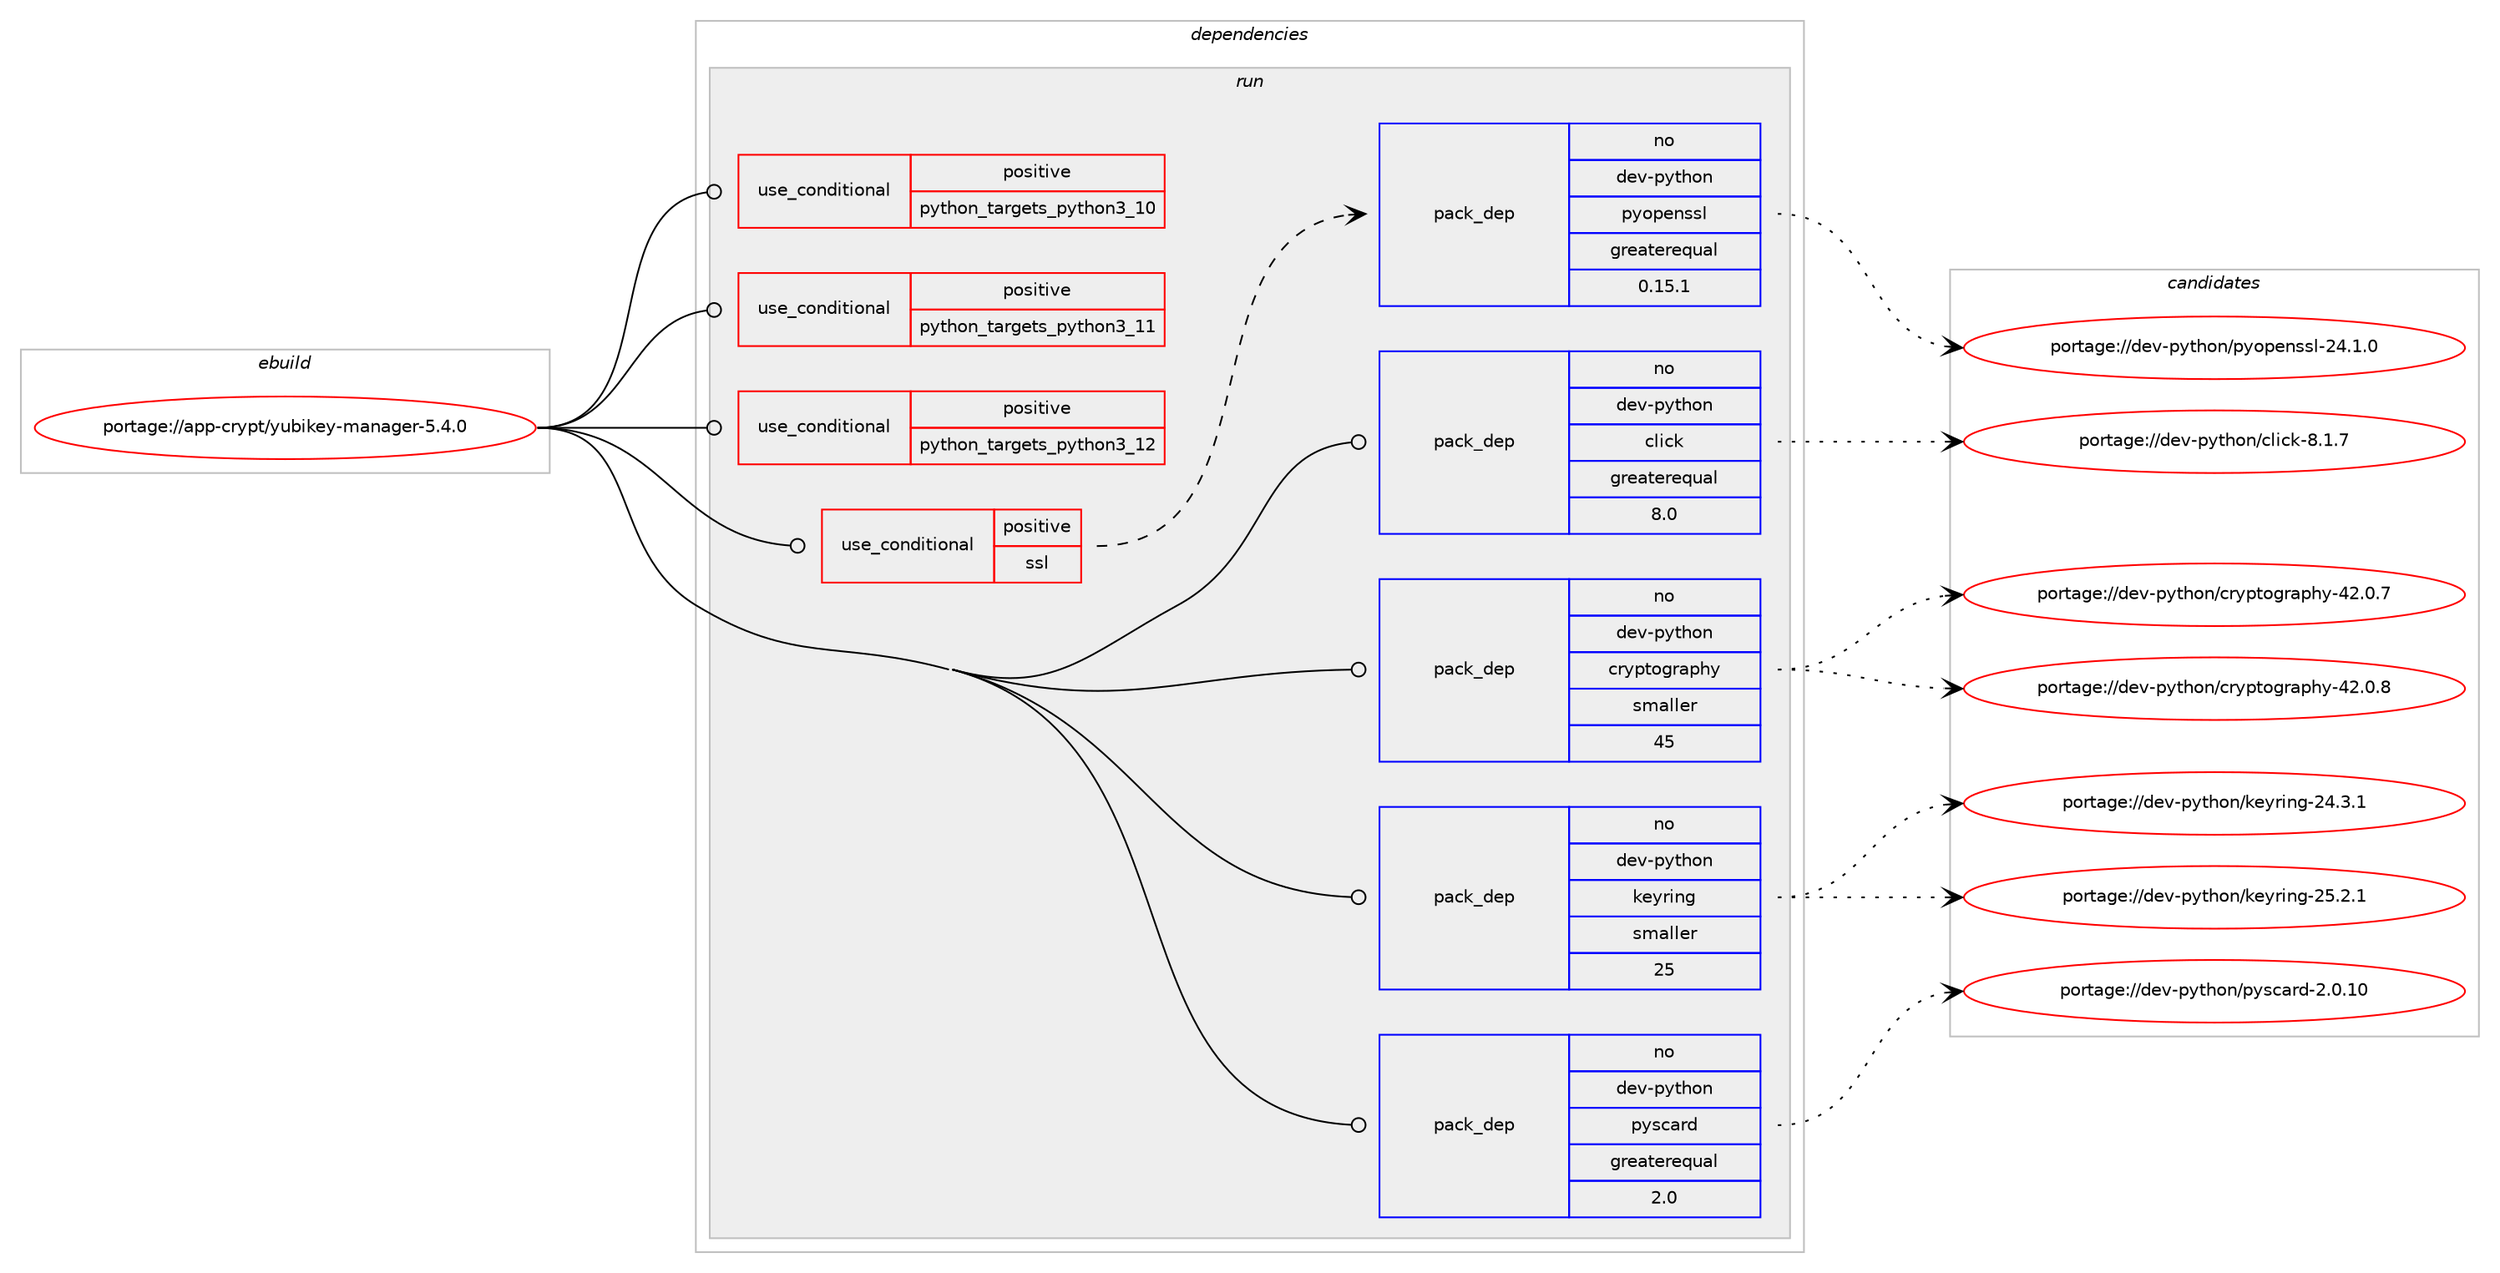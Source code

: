 digraph prolog {

# *************
# Graph options
# *************

newrank=true;
concentrate=true;
compound=true;
graph [rankdir=LR,fontname=Helvetica,fontsize=10,ranksep=1.5];#, ranksep=2.5, nodesep=0.2];
edge  [arrowhead=vee];
node  [fontname=Helvetica,fontsize=10];

# **********
# The ebuild
# **********

subgraph cluster_leftcol {
color=gray;
rank=same;
label=<<i>ebuild</i>>;
id [label="portage://app-crypt/yubikey-manager-5.4.0", color=red, width=4, href="../app-crypt/yubikey-manager-5.4.0.svg"];
}

# ****************
# The dependencies
# ****************

subgraph cluster_midcol {
color=gray;
label=<<i>dependencies</i>>;
subgraph cluster_compile {
fillcolor="#eeeeee";
style=filled;
label=<<i>compile</i>>;
}
subgraph cluster_compileandrun {
fillcolor="#eeeeee";
style=filled;
label=<<i>compile and run</i>>;
}
subgraph cluster_run {
fillcolor="#eeeeee";
style=filled;
label=<<i>run</i>>;
subgraph cond3717 {
dependency6033 [label=<<TABLE BORDER="0" CELLBORDER="1" CELLSPACING="0" CELLPADDING="4"><TR><TD ROWSPAN="3" CELLPADDING="10">use_conditional</TD></TR><TR><TD>positive</TD></TR><TR><TD>python_targets_python3_10</TD></TR></TABLE>>, shape=none, color=red];
# *** BEGIN UNKNOWN DEPENDENCY TYPE (TODO) ***
# dependency6033 -> package_dependency(portage://app-crypt/yubikey-manager-5.4.0,run,no,dev-lang,python,none,[,,],[slot(3.10)],[])
# *** END UNKNOWN DEPENDENCY TYPE (TODO) ***

}
id:e -> dependency6033:w [weight=20,style="solid",arrowhead="odot"];
subgraph cond3718 {
dependency6034 [label=<<TABLE BORDER="0" CELLBORDER="1" CELLSPACING="0" CELLPADDING="4"><TR><TD ROWSPAN="3" CELLPADDING="10">use_conditional</TD></TR><TR><TD>positive</TD></TR><TR><TD>python_targets_python3_11</TD></TR></TABLE>>, shape=none, color=red];
# *** BEGIN UNKNOWN DEPENDENCY TYPE (TODO) ***
# dependency6034 -> package_dependency(portage://app-crypt/yubikey-manager-5.4.0,run,no,dev-lang,python,none,[,,],[slot(3.11)],[])
# *** END UNKNOWN DEPENDENCY TYPE (TODO) ***

}
id:e -> dependency6034:w [weight=20,style="solid",arrowhead="odot"];
subgraph cond3719 {
dependency6035 [label=<<TABLE BORDER="0" CELLBORDER="1" CELLSPACING="0" CELLPADDING="4"><TR><TD ROWSPAN="3" CELLPADDING="10">use_conditional</TD></TR><TR><TD>positive</TD></TR><TR><TD>python_targets_python3_12</TD></TR></TABLE>>, shape=none, color=red];
# *** BEGIN UNKNOWN DEPENDENCY TYPE (TODO) ***
# dependency6035 -> package_dependency(portage://app-crypt/yubikey-manager-5.4.0,run,no,dev-lang,python,none,[,,],[slot(3.12)],[])
# *** END UNKNOWN DEPENDENCY TYPE (TODO) ***

}
id:e -> dependency6035:w [weight=20,style="solid",arrowhead="odot"];
subgraph cond3720 {
dependency6036 [label=<<TABLE BORDER="0" CELLBORDER="1" CELLSPACING="0" CELLPADDING="4"><TR><TD ROWSPAN="3" CELLPADDING="10">use_conditional</TD></TR><TR><TD>positive</TD></TR><TR><TD>ssl</TD></TR></TABLE>>, shape=none, color=red];
subgraph pack2227 {
dependency6037 [label=<<TABLE BORDER="0" CELLBORDER="1" CELLSPACING="0" CELLPADDING="4" WIDTH="220"><TR><TD ROWSPAN="6" CELLPADDING="30">pack_dep</TD></TR><TR><TD WIDTH="110">no</TD></TR><TR><TD>dev-python</TD></TR><TR><TD>pyopenssl</TD></TR><TR><TD>greaterequal</TD></TR><TR><TD>0.15.1</TD></TR></TABLE>>, shape=none, color=blue];
}
dependency6036:e -> dependency6037:w [weight=20,style="dashed",arrowhead="vee"];
}
id:e -> dependency6036:w [weight=20,style="solid",arrowhead="odot"];
# *** BEGIN UNKNOWN DEPENDENCY TYPE (TODO) ***
# id -> package_dependency(portage://app-crypt/yubikey-manager-5.4.0,run,no,app-crypt,ccid,none,[,,],[],[])
# *** END UNKNOWN DEPENDENCY TYPE (TODO) ***

subgraph pack2228 {
dependency6038 [label=<<TABLE BORDER="0" CELLBORDER="1" CELLSPACING="0" CELLPADDING="4" WIDTH="220"><TR><TD ROWSPAN="6" CELLPADDING="30">pack_dep</TD></TR><TR><TD WIDTH="110">no</TD></TR><TR><TD>dev-python</TD></TR><TR><TD>click</TD></TR><TR><TD>greaterequal</TD></TR><TR><TD>8.0</TD></TR></TABLE>>, shape=none, color=blue];
}
id:e -> dependency6038:w [weight=20,style="solid",arrowhead="odot"];
subgraph pack2229 {
dependency6039 [label=<<TABLE BORDER="0" CELLBORDER="1" CELLSPACING="0" CELLPADDING="4" WIDTH="220"><TR><TD ROWSPAN="6" CELLPADDING="30">pack_dep</TD></TR><TR><TD WIDTH="110">no</TD></TR><TR><TD>dev-python</TD></TR><TR><TD>cryptography</TD></TR><TR><TD>smaller</TD></TR><TR><TD>45</TD></TR></TABLE>>, shape=none, color=blue];
}
id:e -> dependency6039:w [weight=20,style="solid",arrowhead="odot"];
# *** BEGIN UNKNOWN DEPENDENCY TYPE (TODO) ***
# id -> package_dependency(portage://app-crypt/yubikey-manager-5.4.0,run,no,dev-python,fido2,none,[,,],[slot(0),subslot(1.0)],[use(optenable(python_targets_python3_10),negative),use(optenable(python_targets_python3_11),negative),use(optenable(python_targets_python3_12),negative)])
# *** END UNKNOWN DEPENDENCY TYPE (TODO) ***

subgraph pack2230 {
dependency6040 [label=<<TABLE BORDER="0" CELLBORDER="1" CELLSPACING="0" CELLPADDING="4" WIDTH="220"><TR><TD ROWSPAN="6" CELLPADDING="30">pack_dep</TD></TR><TR><TD WIDTH="110">no</TD></TR><TR><TD>dev-python</TD></TR><TR><TD>keyring</TD></TR><TR><TD>smaller</TD></TR><TR><TD>25</TD></TR></TABLE>>, shape=none, color=blue];
}
id:e -> dependency6040:w [weight=20,style="solid",arrowhead="odot"];
subgraph pack2231 {
dependency6041 [label=<<TABLE BORDER="0" CELLBORDER="1" CELLSPACING="0" CELLPADDING="4" WIDTH="220"><TR><TD ROWSPAN="6" CELLPADDING="30">pack_dep</TD></TR><TR><TD WIDTH="110">no</TD></TR><TR><TD>dev-python</TD></TR><TR><TD>pyscard</TD></TR><TR><TD>greaterequal</TD></TR><TR><TD>2.0</TD></TR></TABLE>>, shape=none, color=blue];
}
id:e -> dependency6041:w [weight=20,style="solid",arrowhead="odot"];
}
}

# **************
# The candidates
# **************

subgraph cluster_choices {
rank=same;
color=gray;
label=<<i>candidates</i>>;

subgraph choice2227 {
color=black;
nodesep=1;
choice100101118451121211161041111104711212111111210111011511510845505246494648 [label="portage://dev-python/pyopenssl-24.1.0", color=red, width=4,href="../dev-python/pyopenssl-24.1.0.svg"];
dependency6037:e -> choice100101118451121211161041111104711212111111210111011511510845505246494648:w [style=dotted,weight="100"];
}
subgraph choice2228 {
color=black;
nodesep=1;
choice10010111845112121116104111110479910810599107455646494655 [label="portage://dev-python/click-8.1.7", color=red, width=4,href="../dev-python/click-8.1.7.svg"];
dependency6038:e -> choice10010111845112121116104111110479910810599107455646494655:w [style=dotted,weight="100"];
}
subgraph choice2229 {
color=black;
nodesep=1;
choice1001011184511212111610411111047991141211121161111031149711210412145525046484655 [label="portage://dev-python/cryptography-42.0.7", color=red, width=4,href="../dev-python/cryptography-42.0.7.svg"];
choice1001011184511212111610411111047991141211121161111031149711210412145525046484656 [label="portage://dev-python/cryptography-42.0.8", color=red, width=4,href="../dev-python/cryptography-42.0.8.svg"];
dependency6039:e -> choice1001011184511212111610411111047991141211121161111031149711210412145525046484655:w [style=dotted,weight="100"];
dependency6039:e -> choice1001011184511212111610411111047991141211121161111031149711210412145525046484656:w [style=dotted,weight="100"];
}
subgraph choice2230 {
color=black;
nodesep=1;
choice100101118451121211161041111104710710112111410511010345505246514649 [label="portage://dev-python/keyring-24.3.1", color=red, width=4,href="../dev-python/keyring-24.3.1.svg"];
choice100101118451121211161041111104710710112111410511010345505346504649 [label="portage://dev-python/keyring-25.2.1", color=red, width=4,href="../dev-python/keyring-25.2.1.svg"];
dependency6040:e -> choice100101118451121211161041111104710710112111410511010345505246514649:w [style=dotted,weight="100"];
dependency6040:e -> choice100101118451121211161041111104710710112111410511010345505346504649:w [style=dotted,weight="100"];
}
subgraph choice2231 {
color=black;
nodesep=1;
choice1001011184511212111610411111047112121115999711410045504648464948 [label="portage://dev-python/pyscard-2.0.10", color=red, width=4,href="../dev-python/pyscard-2.0.10.svg"];
dependency6041:e -> choice1001011184511212111610411111047112121115999711410045504648464948:w [style=dotted,weight="100"];
}
}

}
